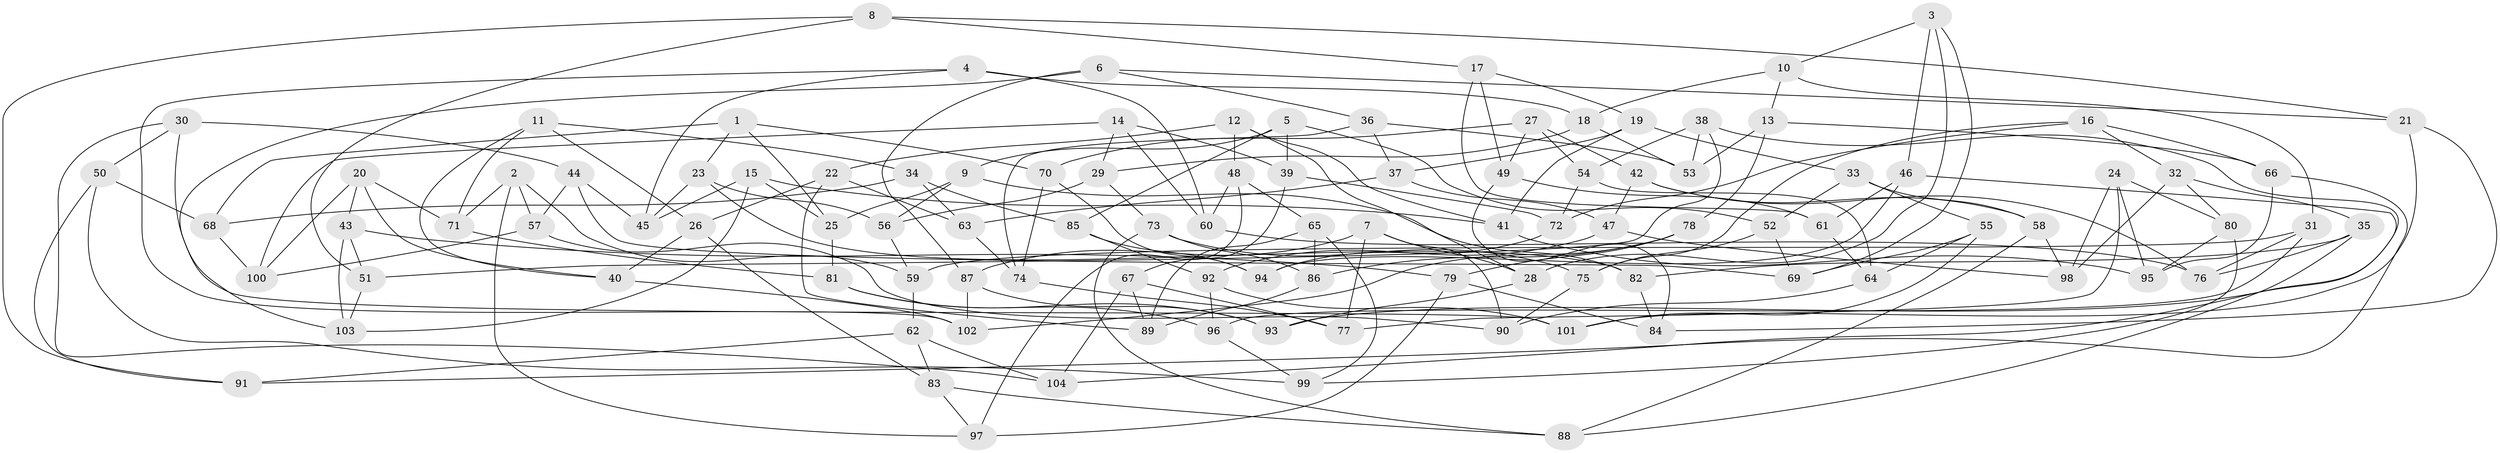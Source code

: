 // coarse degree distribution, {4: 0.44776119402985076, 6: 0.43283582089552236, 5: 0.11940298507462686}
// Generated by graph-tools (version 1.1) at 2025/24/03/03/25 07:24:24]
// undirected, 104 vertices, 208 edges
graph export_dot {
graph [start="1"]
  node [color=gray90,style=filled];
  1;
  2;
  3;
  4;
  5;
  6;
  7;
  8;
  9;
  10;
  11;
  12;
  13;
  14;
  15;
  16;
  17;
  18;
  19;
  20;
  21;
  22;
  23;
  24;
  25;
  26;
  27;
  28;
  29;
  30;
  31;
  32;
  33;
  34;
  35;
  36;
  37;
  38;
  39;
  40;
  41;
  42;
  43;
  44;
  45;
  46;
  47;
  48;
  49;
  50;
  51;
  52;
  53;
  54;
  55;
  56;
  57;
  58;
  59;
  60;
  61;
  62;
  63;
  64;
  65;
  66;
  67;
  68;
  69;
  70;
  71;
  72;
  73;
  74;
  75;
  76;
  77;
  78;
  79;
  80;
  81;
  82;
  83;
  84;
  85;
  86;
  87;
  88;
  89;
  90;
  91;
  92;
  93;
  94;
  95;
  96;
  97;
  98;
  99;
  100;
  101;
  102;
  103;
  104;
  1 -- 25;
  1 -- 70;
  1 -- 23;
  1 -- 68;
  2 -- 57;
  2 -- 97;
  2 -- 71;
  2 -- 59;
  3 -- 10;
  3 -- 28;
  3 -- 46;
  3 -- 69;
  4 -- 18;
  4 -- 60;
  4 -- 102;
  4 -- 45;
  5 -- 85;
  5 -- 39;
  5 -- 52;
  5 -- 9;
  6 -- 103;
  6 -- 36;
  6 -- 87;
  6 -- 21;
  7 -- 28;
  7 -- 87;
  7 -- 77;
  7 -- 90;
  8 -- 21;
  8 -- 91;
  8 -- 51;
  8 -- 17;
  9 -- 82;
  9 -- 56;
  9 -- 25;
  10 -- 18;
  10 -- 31;
  10 -- 13;
  11 -- 71;
  11 -- 26;
  11 -- 40;
  11 -- 34;
  12 -- 22;
  12 -- 28;
  12 -- 48;
  12 -- 41;
  13 -- 66;
  13 -- 78;
  13 -- 53;
  14 -- 100;
  14 -- 39;
  14 -- 60;
  14 -- 29;
  15 -- 103;
  15 -- 41;
  15 -- 25;
  15 -- 45;
  16 -- 32;
  16 -- 72;
  16 -- 66;
  16 -- 75;
  17 -- 19;
  17 -- 61;
  17 -- 49;
  18 -- 53;
  18 -- 29;
  19 -- 37;
  19 -- 41;
  19 -- 33;
  20 -- 43;
  20 -- 40;
  20 -- 100;
  20 -- 71;
  21 -- 84;
  21 -- 101;
  22 -- 26;
  22 -- 89;
  22 -- 63;
  23 -- 82;
  23 -- 56;
  23 -- 45;
  24 -- 98;
  24 -- 95;
  24 -- 80;
  24 -- 77;
  25 -- 81;
  26 -- 83;
  26 -- 40;
  27 -- 49;
  27 -- 54;
  27 -- 70;
  27 -- 42;
  28 -- 93;
  29 -- 73;
  29 -- 56;
  30 -- 104;
  30 -- 50;
  30 -- 44;
  30 -- 101;
  31 -- 59;
  31 -- 76;
  31 -- 96;
  32 -- 80;
  32 -- 35;
  32 -- 98;
  33 -- 52;
  33 -- 58;
  33 -- 55;
  34 -- 63;
  34 -- 68;
  34 -- 85;
  35 -- 76;
  35 -- 82;
  35 -- 88;
  36 -- 53;
  36 -- 37;
  36 -- 74;
  37 -- 63;
  37 -- 47;
  38 -- 54;
  38 -- 93;
  38 -- 53;
  38 -- 51;
  39 -- 67;
  39 -- 72;
  40 -- 102;
  41 -- 95;
  42 -- 47;
  42 -- 76;
  42 -- 58;
  43 -- 79;
  43 -- 51;
  43 -- 103;
  44 -- 69;
  44 -- 45;
  44 -- 57;
  46 -- 104;
  46 -- 94;
  46 -- 61;
  47 -- 98;
  47 -- 92;
  48 -- 97;
  48 -- 60;
  48 -- 65;
  49 -- 61;
  49 -- 84;
  50 -- 99;
  50 -- 68;
  50 -- 91;
  51 -- 103;
  52 -- 75;
  52 -- 69;
  54 -- 64;
  54 -- 72;
  55 -- 101;
  55 -- 69;
  55 -- 64;
  56 -- 59;
  57 -- 100;
  57 -- 90;
  58 -- 98;
  58 -- 88;
  59 -- 62;
  60 -- 76;
  61 -- 64;
  62 -- 91;
  62 -- 83;
  62 -- 104;
  63 -- 74;
  64 -- 90;
  65 -- 86;
  65 -- 99;
  65 -- 89;
  66 -- 91;
  66 -- 95;
  67 -- 89;
  67 -- 77;
  67 -- 104;
  68 -- 100;
  70 -- 94;
  70 -- 74;
  71 -- 81;
  72 -- 94;
  73 -- 88;
  73 -- 75;
  73 -- 86;
  74 -- 77;
  75 -- 90;
  78 -- 102;
  78 -- 79;
  78 -- 86;
  79 -- 84;
  79 -- 97;
  80 -- 95;
  80 -- 99;
  81 -- 96;
  81 -- 93;
  82 -- 84;
  83 -- 97;
  83 -- 88;
  85 -- 92;
  85 -- 94;
  86 -- 89;
  87 -- 93;
  87 -- 102;
  92 -- 96;
  92 -- 101;
  96 -- 99;
}
